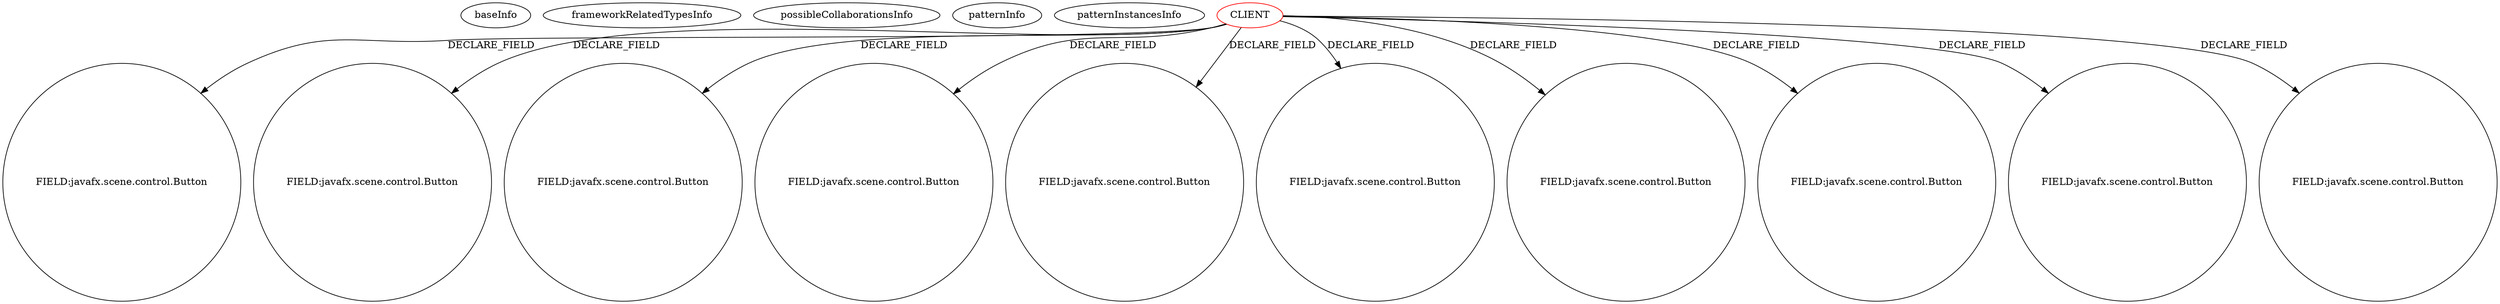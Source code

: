 digraph {
baseInfo[graphId=107,category="pattern",isAnonymous=false,possibleRelation=false]
frameworkRelatedTypesInfo[]
possibleCollaborationsInfo[]
patternInfo[frequency=9.0,patternRootClient=0]
patternInstancesInfo[0="weltensturm-milca~/weltensturm-milca/milca-master/src/milca/GUI.java~GUI~4747",1="hock323-eventManager~/hock323-eventManager/EventManager-master/src/eventManager/controller/pokerTournament/TournamentController.java~TournamentController~3009",2="candybibby-Snake~/candybibby-Snake/Snake-master/src/graphicsJavaFX/Controller.java~Controller~2239",3="weltensturm-milca~/weltensturm-milca/milca-master/src/milca/GUIController.java~GUIController~4745",4="iloop-kiosk-KIOSK-Project~/iloop-kiosk-KIOSK-Project/KIOSK-Project-master/src/oit/iloop/kiosk/kiosk_examination/ExaminationMainController.java~ExaminationMainController~3122",5="dony1990-ProsDesktop~/dony1990-ProsDesktop/ProsDesktop-master/src/nicon/NiconDesktop/guifx/NiconNavigator/NavegadorController.java~NavegadorController~2563",6="walker-clint-AIProj3~/walker-clint-AIProj3/AIProj3-master/src/application/GameBoardController.java~GameBoardController~4712",7="Dahwar-Calculator~/Dahwar-Calculator/Calculator-master/src/fr/alsace/lacroix/calculator/SampleController.java~SampleController~308",8="RomeoGolf-BC~/RomeoGolf-BC/BC-master/src/romeogolf/bc/MainController.java~MainController~1142"]
20[label="FIELD:javafx.scene.control.Button",vertexType="FIELD_DECLARATION",isFrameworkType=false,shape=circle]
0[label="CLIENT",vertexType="ROOT_CLIENT_CLASS_DECLARATION",isFrameworkType=false,color=red]
6[label="FIELD:javafx.scene.control.Button",vertexType="FIELD_DECLARATION",isFrameworkType=false,shape=circle]
10[label="FIELD:javafx.scene.control.Button",vertexType="FIELD_DECLARATION",isFrameworkType=false,shape=circle]
16[label="FIELD:javafx.scene.control.Button",vertexType="FIELD_DECLARATION",isFrameworkType=false,shape=circle]
8[label="FIELD:javafx.scene.control.Button",vertexType="FIELD_DECLARATION",isFrameworkType=false,shape=circle]
30[label="FIELD:javafx.scene.control.Button",vertexType="FIELD_DECLARATION",isFrameworkType=false,shape=circle]
18[label="FIELD:javafx.scene.control.Button",vertexType="FIELD_DECLARATION",isFrameworkType=false,shape=circle]
14[label="FIELD:javafx.scene.control.Button",vertexType="FIELD_DECLARATION",isFrameworkType=false,shape=circle]
22[label="FIELD:javafx.scene.control.Button",vertexType="FIELD_DECLARATION",isFrameworkType=false,shape=circle]
28[label="FIELD:javafx.scene.control.Button",vertexType="FIELD_DECLARATION",isFrameworkType=false,shape=circle]
0->18[label="DECLARE_FIELD"]
0->28[label="DECLARE_FIELD"]
0->6[label="DECLARE_FIELD"]
0->8[label="DECLARE_FIELD"]
0->10[label="DECLARE_FIELD"]
0->16[label="DECLARE_FIELD"]
0->14[label="DECLARE_FIELD"]
0->20[label="DECLARE_FIELD"]
0->30[label="DECLARE_FIELD"]
0->22[label="DECLARE_FIELD"]
}
